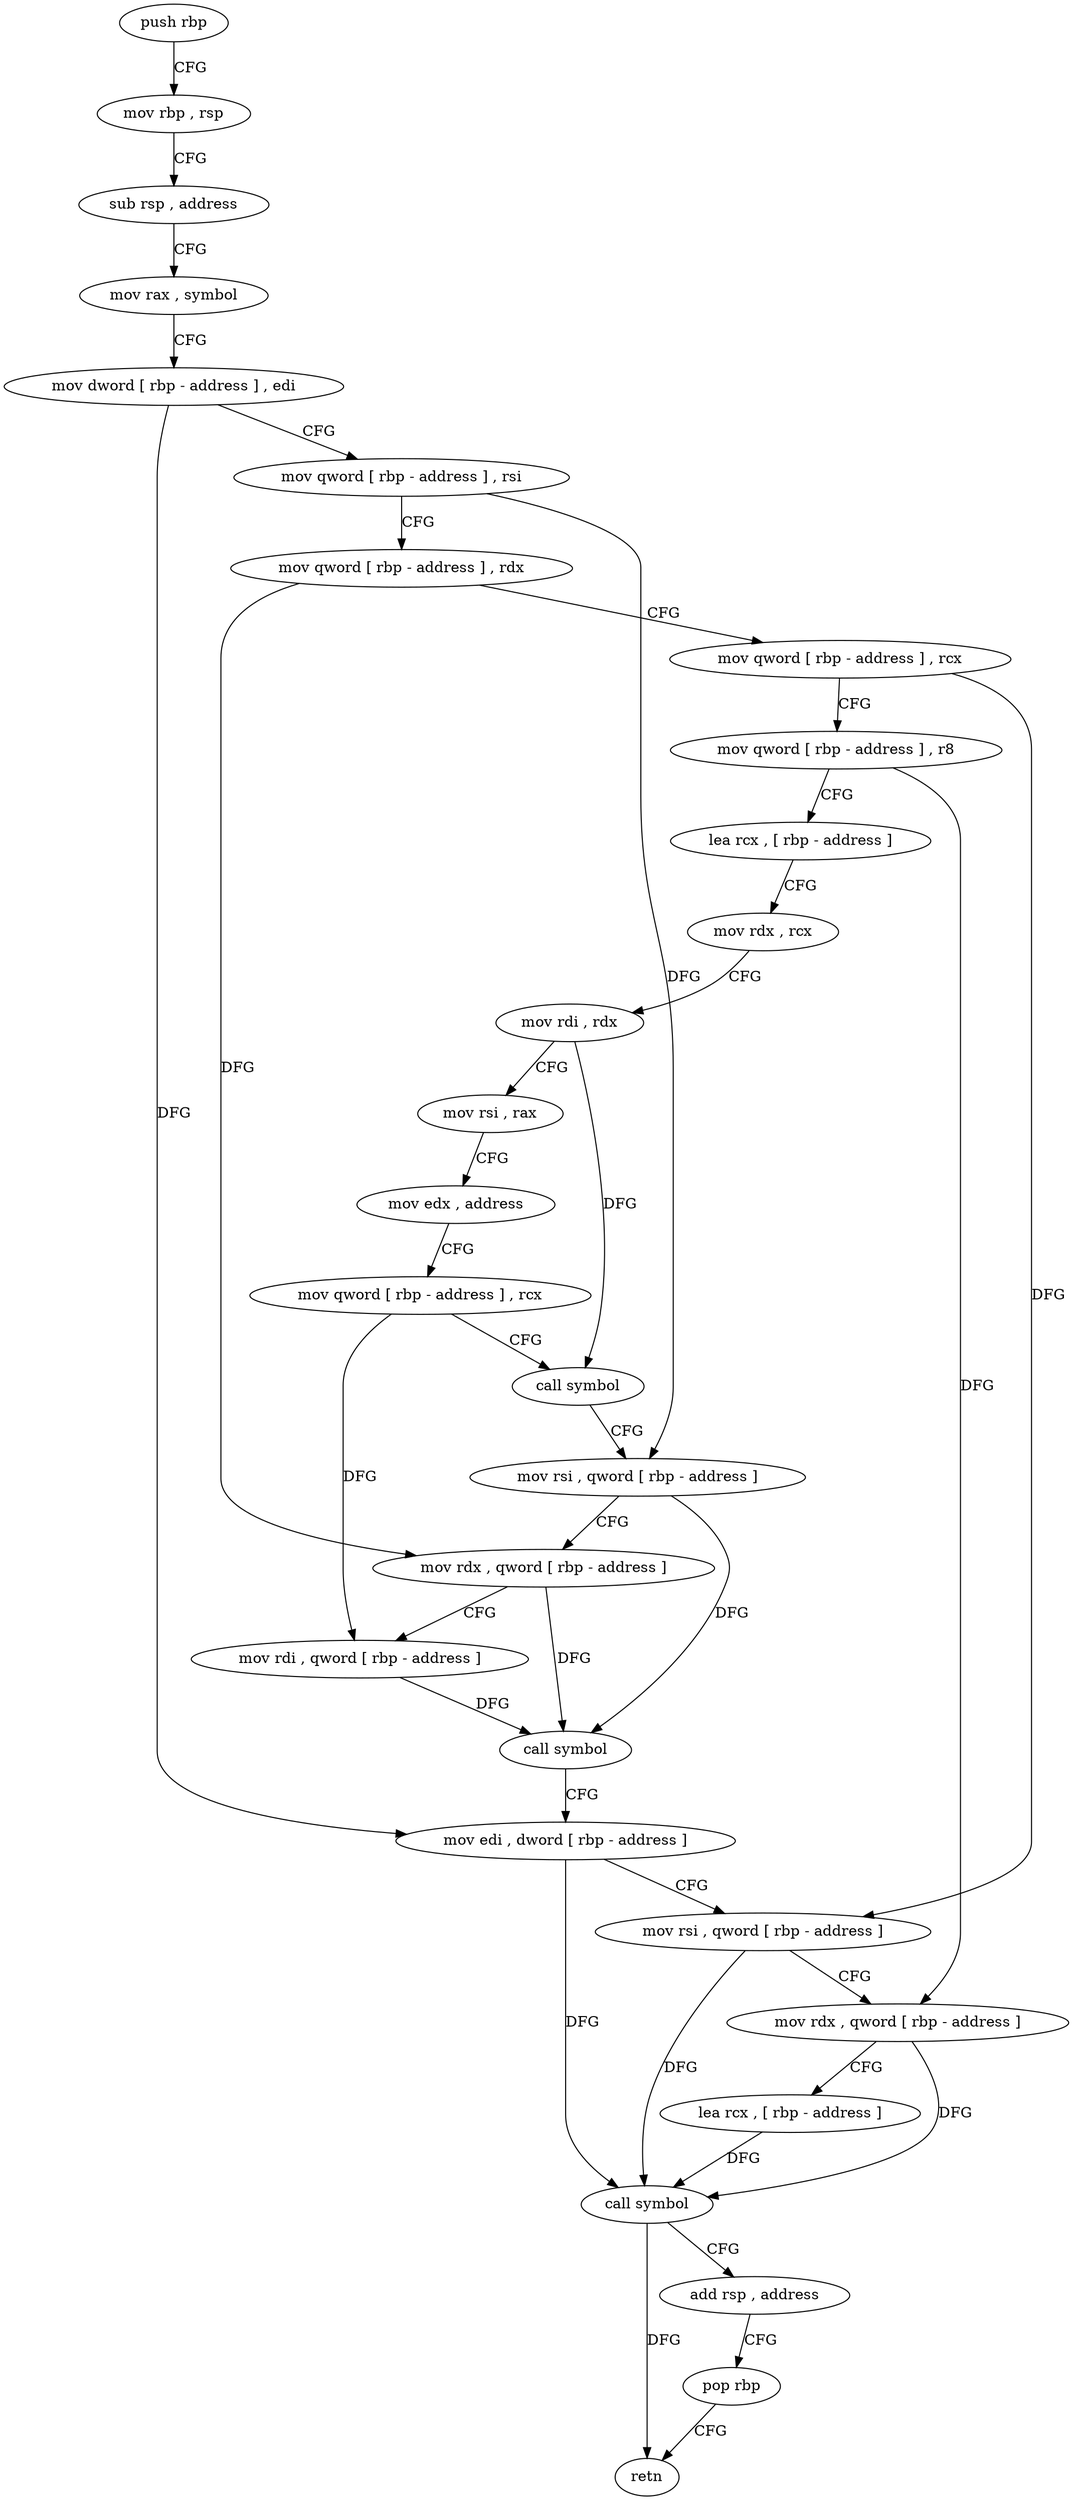 digraph "func" {
"4219024" [label = "push rbp" ]
"4219025" [label = "mov rbp , rsp" ]
"4219028" [label = "sub rsp , address" ]
"4219032" [label = "mov rax , symbol" ]
"4219042" [label = "mov dword [ rbp - address ] , edi" ]
"4219045" [label = "mov qword [ rbp - address ] , rsi" ]
"4219049" [label = "mov qword [ rbp - address ] , rdx" ]
"4219053" [label = "mov qword [ rbp - address ] , rcx" ]
"4219057" [label = "mov qword [ rbp - address ] , r8" ]
"4219061" [label = "lea rcx , [ rbp - address ]" ]
"4219065" [label = "mov rdx , rcx" ]
"4219068" [label = "mov rdi , rdx" ]
"4219071" [label = "mov rsi , rax" ]
"4219074" [label = "mov edx , address" ]
"4219079" [label = "mov qword [ rbp - address ] , rcx" ]
"4219083" [label = "call symbol" ]
"4219088" [label = "mov rsi , qword [ rbp - address ]" ]
"4219092" [label = "mov rdx , qword [ rbp - address ]" ]
"4219096" [label = "mov rdi , qword [ rbp - address ]" ]
"4219100" [label = "call symbol" ]
"4219105" [label = "mov edi , dword [ rbp - address ]" ]
"4219108" [label = "mov rsi , qword [ rbp - address ]" ]
"4219112" [label = "mov rdx , qword [ rbp - address ]" ]
"4219116" [label = "lea rcx , [ rbp - address ]" ]
"4219120" [label = "call symbol" ]
"4219125" [label = "add rsp , address" ]
"4219129" [label = "pop rbp" ]
"4219130" [label = "retn" ]
"4219024" -> "4219025" [ label = "CFG" ]
"4219025" -> "4219028" [ label = "CFG" ]
"4219028" -> "4219032" [ label = "CFG" ]
"4219032" -> "4219042" [ label = "CFG" ]
"4219042" -> "4219045" [ label = "CFG" ]
"4219042" -> "4219105" [ label = "DFG" ]
"4219045" -> "4219049" [ label = "CFG" ]
"4219045" -> "4219088" [ label = "DFG" ]
"4219049" -> "4219053" [ label = "CFG" ]
"4219049" -> "4219092" [ label = "DFG" ]
"4219053" -> "4219057" [ label = "CFG" ]
"4219053" -> "4219108" [ label = "DFG" ]
"4219057" -> "4219061" [ label = "CFG" ]
"4219057" -> "4219112" [ label = "DFG" ]
"4219061" -> "4219065" [ label = "CFG" ]
"4219065" -> "4219068" [ label = "CFG" ]
"4219068" -> "4219071" [ label = "CFG" ]
"4219068" -> "4219083" [ label = "DFG" ]
"4219071" -> "4219074" [ label = "CFG" ]
"4219074" -> "4219079" [ label = "CFG" ]
"4219079" -> "4219083" [ label = "CFG" ]
"4219079" -> "4219096" [ label = "DFG" ]
"4219083" -> "4219088" [ label = "CFG" ]
"4219088" -> "4219092" [ label = "CFG" ]
"4219088" -> "4219100" [ label = "DFG" ]
"4219092" -> "4219096" [ label = "CFG" ]
"4219092" -> "4219100" [ label = "DFG" ]
"4219096" -> "4219100" [ label = "DFG" ]
"4219100" -> "4219105" [ label = "CFG" ]
"4219105" -> "4219108" [ label = "CFG" ]
"4219105" -> "4219120" [ label = "DFG" ]
"4219108" -> "4219112" [ label = "CFG" ]
"4219108" -> "4219120" [ label = "DFG" ]
"4219112" -> "4219116" [ label = "CFG" ]
"4219112" -> "4219120" [ label = "DFG" ]
"4219116" -> "4219120" [ label = "DFG" ]
"4219120" -> "4219125" [ label = "CFG" ]
"4219120" -> "4219130" [ label = "DFG" ]
"4219125" -> "4219129" [ label = "CFG" ]
"4219129" -> "4219130" [ label = "CFG" ]
}
